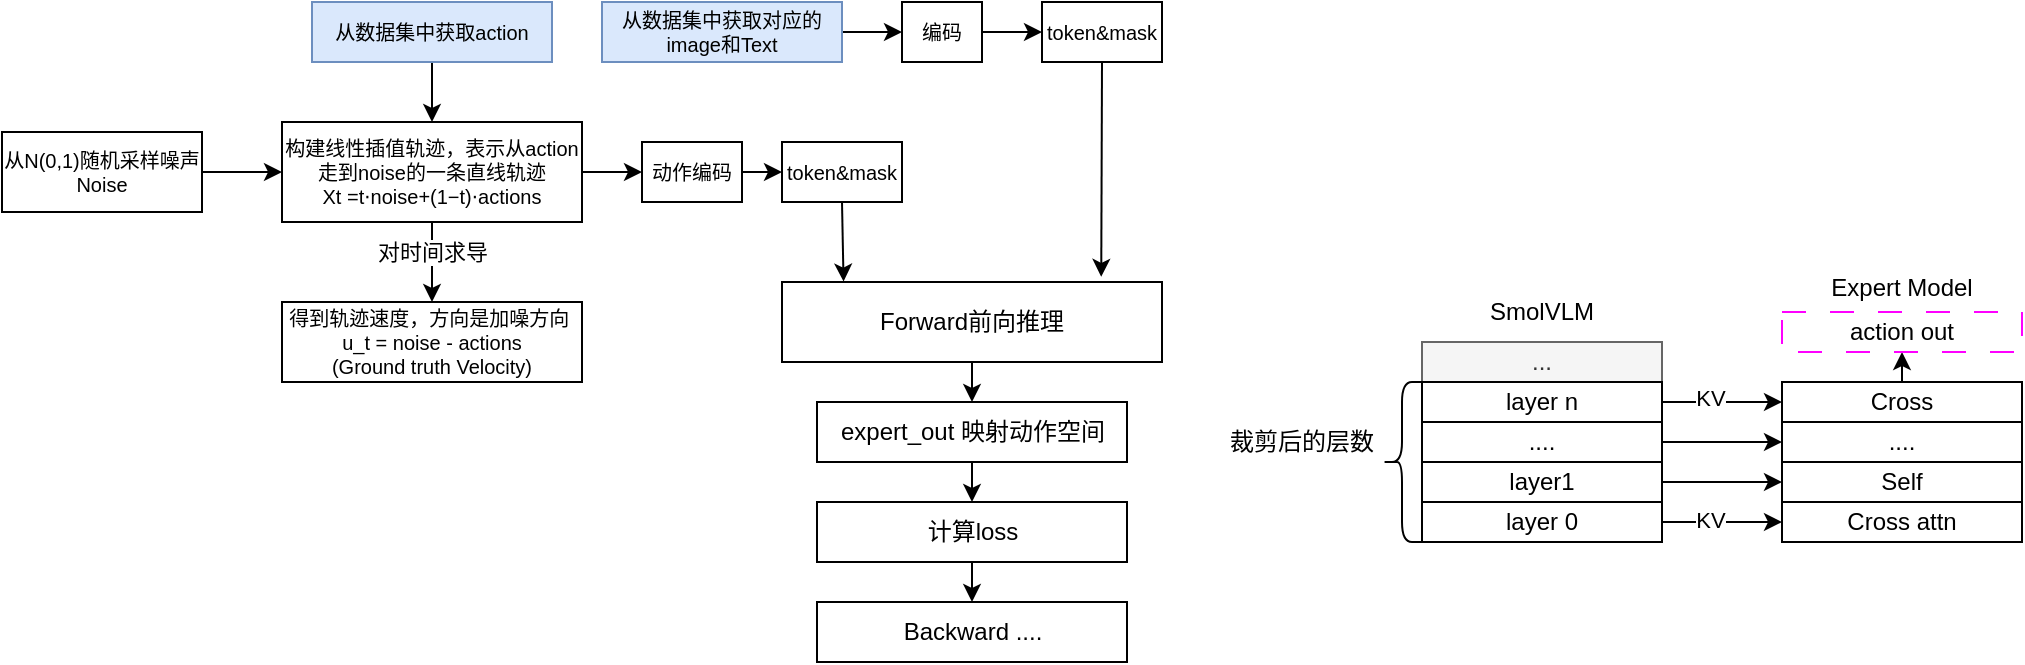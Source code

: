 <mxfile version="28.1.0">
  <diagram name="第 1 页" id="QBfmjMHsHBRAcdPXaFrD">
    <mxGraphModel dx="485" dy="281" grid="1" gridSize="10" guides="1" tooltips="1" connect="1" arrows="1" fold="1" page="1" pageScale="1" pageWidth="827" pageHeight="1169" math="0" shadow="0">
      <root>
        <mxCell id="0" />
        <mxCell id="1" parent="0" />
        <mxCell id="l6EJtao8Zm6sJSQqBp27-3" value="" style="edgeStyle=orthogonalEdgeStyle;rounded=0;orthogonalLoop=1;jettySize=auto;html=1;fontSize=10;curved=1;" edge="1" parent="1" source="l6EJtao8Zm6sJSQqBp27-1" target="l6EJtao8Zm6sJSQqBp27-2">
          <mxGeometry relative="1" as="geometry" />
        </mxCell>
        <mxCell id="l6EJtao8Zm6sJSQqBp27-1" value="从N(0,1)随机采样噪声&lt;div&gt;Noise&lt;/div&gt;" style="rounded=0;whiteSpace=wrap;html=1;fontSize=10;" vertex="1" parent="1">
          <mxGeometry x="100" y="135" width="100" height="40" as="geometry" />
        </mxCell>
        <mxCell id="l6EJtao8Zm6sJSQqBp27-7" value="" style="edgeStyle=orthogonalEdgeStyle;curved=1;rounded=0;orthogonalLoop=1;jettySize=auto;html=1;" edge="1" parent="1" source="l6EJtao8Zm6sJSQqBp27-2" target="l6EJtao8Zm6sJSQqBp27-6">
          <mxGeometry relative="1" as="geometry" />
        </mxCell>
        <mxCell id="l6EJtao8Zm6sJSQqBp27-8" value="对时间求导" style="edgeLabel;html=1;align=center;verticalAlign=middle;resizable=0;points=[];" vertex="1" connectable="0" parent="l6EJtao8Zm6sJSQqBp27-7">
          <mxGeometry x="-0.26" y="-1" relative="1" as="geometry">
            <mxPoint x="1" as="offset" />
          </mxGeometry>
        </mxCell>
        <mxCell id="l6EJtao8Zm6sJSQqBp27-13" value="" style="edgeStyle=orthogonalEdgeStyle;curved=1;rounded=0;orthogonalLoop=1;jettySize=auto;html=1;" edge="1" parent="1" source="l6EJtao8Zm6sJSQqBp27-2" target="l6EJtao8Zm6sJSQqBp27-12">
          <mxGeometry relative="1" as="geometry" />
        </mxCell>
        <mxCell id="l6EJtao8Zm6sJSQqBp27-2" value="&lt;div&gt;&lt;div&gt;&lt;span style=&quot;background-color: transparent; color: light-dark(rgb(0, 0, 0), rgb(255, 255, 255));&quot;&gt;构建线性插值轨迹，表示从action走到noise的一条直线轨迹&lt;br&gt;Xt&amp;nbsp;&lt;/span&gt;&lt;span style=&quot;background-color: transparent; color: light-dark(rgb(0, 0, 0), rgb(255, 255, 255));&quot;&gt;=t⋅noise+(1−t)⋅actions&lt;/span&gt;&lt;/div&gt;&lt;/div&gt;" style="rounded=0;whiteSpace=wrap;html=1;fontSize=10;" vertex="1" parent="1">
          <mxGeometry x="240" y="130" width="150" height="50" as="geometry" />
        </mxCell>
        <mxCell id="l6EJtao8Zm6sJSQqBp27-5" style="edgeStyle=orthogonalEdgeStyle;rounded=0;orthogonalLoop=1;jettySize=auto;html=1;exitX=0.5;exitY=1;exitDx=0;exitDy=0;entryX=0.5;entryY=0;entryDx=0;entryDy=0;fontSize=10;curved=1;" edge="1" parent="1" source="l6EJtao8Zm6sJSQqBp27-4" target="l6EJtao8Zm6sJSQqBp27-2">
          <mxGeometry relative="1" as="geometry" />
        </mxCell>
        <mxCell id="l6EJtao8Zm6sJSQqBp27-4" value="从数据集中获取action" style="rounded=0;whiteSpace=wrap;html=1;fontSize=10;fillColor=#dae8fc;strokeColor=#6c8ebf;" vertex="1" parent="1">
          <mxGeometry x="255" y="70" width="120" height="30" as="geometry" />
        </mxCell>
        <mxCell id="l6EJtao8Zm6sJSQqBp27-6" value="得到轨迹速度，方向是加噪方向&amp;nbsp;&lt;div&gt;u_t = noise - actions&lt;br&gt;(Ground truth Velocity)&lt;/div&gt;" style="rounded=0;whiteSpace=wrap;html=1;fontSize=10;" vertex="1" parent="1">
          <mxGeometry x="240" y="220" width="150" height="40" as="geometry" />
        </mxCell>
        <mxCell id="l6EJtao8Zm6sJSQqBp27-11" value="" style="edgeStyle=orthogonalEdgeStyle;curved=1;rounded=0;orthogonalLoop=1;jettySize=auto;html=1;" edge="1" parent="1" source="l6EJtao8Zm6sJSQqBp27-9" target="l6EJtao8Zm6sJSQqBp27-10">
          <mxGeometry relative="1" as="geometry" />
        </mxCell>
        <mxCell id="l6EJtao8Zm6sJSQqBp27-9" value="从数据集中获取对应的image和Text" style="rounded=0;whiteSpace=wrap;html=1;fontSize=10;fillColor=#dae8fc;strokeColor=#6c8ebf;" vertex="1" parent="1">
          <mxGeometry x="400" y="70" width="120" height="30" as="geometry" />
        </mxCell>
        <mxCell id="l6EJtao8Zm6sJSQqBp27-15" value="" style="edgeStyle=orthogonalEdgeStyle;curved=1;rounded=0;orthogonalLoop=1;jettySize=auto;html=1;" edge="1" parent="1" source="l6EJtao8Zm6sJSQqBp27-10" target="l6EJtao8Zm6sJSQqBp27-14">
          <mxGeometry relative="1" as="geometry" />
        </mxCell>
        <mxCell id="l6EJtao8Zm6sJSQqBp27-10" value="编码" style="rounded=0;whiteSpace=wrap;html=1;fontSize=10;" vertex="1" parent="1">
          <mxGeometry x="550" y="70" width="40" height="30" as="geometry" />
        </mxCell>
        <mxCell id="l6EJtao8Zm6sJSQqBp27-17" style="edgeStyle=orthogonalEdgeStyle;curved=1;rounded=0;orthogonalLoop=1;jettySize=auto;html=1;exitX=1;exitY=0.5;exitDx=0;exitDy=0;entryX=0;entryY=0.5;entryDx=0;entryDy=0;" edge="1" parent="1" source="l6EJtao8Zm6sJSQqBp27-12" target="l6EJtao8Zm6sJSQqBp27-16">
          <mxGeometry relative="1" as="geometry" />
        </mxCell>
        <mxCell id="l6EJtao8Zm6sJSQqBp27-12" value="动作编码" style="rounded=0;whiteSpace=wrap;html=1;fontSize=10;" vertex="1" parent="1">
          <mxGeometry x="420" y="140" width="50" height="30" as="geometry" />
        </mxCell>
        <mxCell id="l6EJtao8Zm6sJSQqBp27-14" value="token&amp;amp;mask" style="rounded=0;whiteSpace=wrap;html=1;fontSize=10;" vertex="1" parent="1">
          <mxGeometry x="620" y="70" width="60" height="30" as="geometry" />
        </mxCell>
        <mxCell id="l6EJtao8Zm6sJSQqBp27-16" value="token&amp;amp;mask" style="rounded=0;whiteSpace=wrap;html=1;fontSize=10;" vertex="1" parent="1">
          <mxGeometry x="490" y="140" width="60" height="30" as="geometry" />
        </mxCell>
        <mxCell id="l6EJtao8Zm6sJSQqBp27-22" value="" style="edgeStyle=orthogonalEdgeStyle;curved=1;rounded=0;orthogonalLoop=1;jettySize=auto;html=1;" edge="1" parent="1" source="l6EJtao8Zm6sJSQqBp27-18" target="l6EJtao8Zm6sJSQqBp27-21">
          <mxGeometry relative="1" as="geometry" />
        </mxCell>
        <mxCell id="l6EJtao8Zm6sJSQqBp27-18" value="Forward前向推理" style="rounded=0;whiteSpace=wrap;html=1;" vertex="1" parent="1">
          <mxGeometry x="490" y="210" width="190" height="40" as="geometry" />
        </mxCell>
        <mxCell id="l6EJtao8Zm6sJSQqBp27-19" style="edgeStyle=orthogonalEdgeStyle;curved=1;rounded=0;orthogonalLoop=1;jettySize=auto;html=1;exitX=0.5;exitY=1;exitDx=0;exitDy=0;entryX=0.162;entryY=-0.005;entryDx=0;entryDy=0;entryPerimeter=0;" edge="1" parent="1" source="l6EJtao8Zm6sJSQqBp27-16" target="l6EJtao8Zm6sJSQqBp27-18">
          <mxGeometry relative="1" as="geometry" />
        </mxCell>
        <mxCell id="l6EJtao8Zm6sJSQqBp27-20" style="edgeStyle=orthogonalEdgeStyle;curved=1;rounded=0;orthogonalLoop=1;jettySize=auto;html=1;exitX=0.5;exitY=1;exitDx=0;exitDy=0;entryX=0.84;entryY=-0.065;entryDx=0;entryDy=0;entryPerimeter=0;" edge="1" parent="1" source="l6EJtao8Zm6sJSQqBp27-14" target="l6EJtao8Zm6sJSQqBp27-18">
          <mxGeometry relative="1" as="geometry" />
        </mxCell>
        <mxCell id="l6EJtao8Zm6sJSQqBp27-24" value="" style="edgeStyle=orthogonalEdgeStyle;curved=1;rounded=0;orthogonalLoop=1;jettySize=auto;html=1;" edge="1" parent="1" source="l6EJtao8Zm6sJSQqBp27-21" target="l6EJtao8Zm6sJSQqBp27-23">
          <mxGeometry relative="1" as="geometry" />
        </mxCell>
        <mxCell id="l6EJtao8Zm6sJSQqBp27-21" value="expert_out 映射动作空间" style="whiteSpace=wrap;html=1;rounded=0;" vertex="1" parent="1">
          <mxGeometry x="507.5" y="270" width="155" height="30" as="geometry" />
        </mxCell>
        <mxCell id="l6EJtao8Zm6sJSQqBp27-53" value="" style="edgeStyle=orthogonalEdgeStyle;curved=1;rounded=0;orthogonalLoop=1;jettySize=auto;html=1;" edge="1" parent="1" source="l6EJtao8Zm6sJSQqBp27-23" target="l6EJtao8Zm6sJSQqBp27-52">
          <mxGeometry relative="1" as="geometry" />
        </mxCell>
        <mxCell id="l6EJtao8Zm6sJSQqBp27-23" value="计算loss" style="whiteSpace=wrap;html=1;rounded=0;" vertex="1" parent="1">
          <mxGeometry x="507.5" y="320" width="155" height="30" as="geometry" />
        </mxCell>
        <mxCell id="l6EJtao8Zm6sJSQqBp27-25" value="..." style="rounded=0;whiteSpace=wrap;html=1;fillColor=#f5f5f5;fontColor=#333333;strokeColor=#666666;" vertex="1" parent="1">
          <mxGeometry x="810" y="240" width="120" height="20" as="geometry" />
        </mxCell>
        <mxCell id="l6EJtao8Zm6sJSQqBp27-42" style="edgeStyle=orthogonalEdgeStyle;curved=1;rounded=0;orthogonalLoop=1;jettySize=auto;html=1;exitX=1;exitY=0.5;exitDx=0;exitDy=0;entryX=0;entryY=0.5;entryDx=0;entryDy=0;" edge="1" parent="1" source="l6EJtao8Zm6sJSQqBp27-26" target="l6EJtao8Zm6sJSQqBp27-34">
          <mxGeometry relative="1" as="geometry" />
        </mxCell>
        <mxCell id="l6EJtao8Zm6sJSQqBp27-43" value="KV" style="edgeLabel;html=1;align=center;verticalAlign=middle;resizable=0;points=[];" vertex="1" connectable="0" parent="l6EJtao8Zm6sJSQqBp27-42">
          <mxGeometry x="-0.206" y="2" relative="1" as="geometry">
            <mxPoint as="offset" />
          </mxGeometry>
        </mxCell>
        <mxCell id="l6EJtao8Zm6sJSQqBp27-26" value="layer n" style="rounded=0;whiteSpace=wrap;html=1;" vertex="1" parent="1">
          <mxGeometry x="810" y="260" width="120" height="20" as="geometry" />
        </mxCell>
        <mxCell id="l6EJtao8Zm6sJSQqBp27-41" style="edgeStyle=orthogonalEdgeStyle;curved=1;rounded=0;orthogonalLoop=1;jettySize=auto;html=1;exitX=1;exitY=0.5;exitDx=0;exitDy=0;entryX=0;entryY=0.5;entryDx=0;entryDy=0;" edge="1" parent="1" source="l6EJtao8Zm6sJSQqBp27-27" target="l6EJtao8Zm6sJSQqBp27-35">
          <mxGeometry relative="1" as="geometry" />
        </mxCell>
        <mxCell id="l6EJtao8Zm6sJSQqBp27-27" value="...." style="rounded=0;whiteSpace=wrap;html=1;" vertex="1" parent="1">
          <mxGeometry x="810" y="280" width="120" height="20" as="geometry" />
        </mxCell>
        <mxCell id="l6EJtao8Zm6sJSQqBp27-40" style="edgeStyle=orthogonalEdgeStyle;curved=1;rounded=0;orthogonalLoop=1;jettySize=auto;html=1;exitX=1;exitY=0.5;exitDx=0;exitDy=0;entryX=0;entryY=0.5;entryDx=0;entryDy=0;" edge="1" parent="1" source="l6EJtao8Zm6sJSQqBp27-28" target="l6EJtao8Zm6sJSQqBp27-36">
          <mxGeometry relative="1" as="geometry" />
        </mxCell>
        <mxCell id="l6EJtao8Zm6sJSQqBp27-28" value="layer1" style="rounded=0;whiteSpace=wrap;html=1;" vertex="1" parent="1">
          <mxGeometry x="810" y="300" width="120" height="20" as="geometry" />
        </mxCell>
        <mxCell id="l6EJtao8Zm6sJSQqBp27-39" style="edgeStyle=orthogonalEdgeStyle;curved=1;rounded=0;orthogonalLoop=1;jettySize=auto;html=1;exitX=1;exitY=0.5;exitDx=0;exitDy=0;entryX=0;entryY=0.5;entryDx=0;entryDy=0;" edge="1" parent="1" source="l6EJtao8Zm6sJSQqBp27-29" target="l6EJtao8Zm6sJSQqBp27-37">
          <mxGeometry relative="1" as="geometry" />
        </mxCell>
        <mxCell id="l6EJtao8Zm6sJSQqBp27-45" value="KV" style="edgeLabel;html=1;align=center;verticalAlign=middle;resizable=0;points=[];" vertex="1" connectable="0" parent="l6EJtao8Zm6sJSQqBp27-39">
          <mxGeometry x="-0.206" y="1" relative="1" as="geometry">
            <mxPoint as="offset" />
          </mxGeometry>
        </mxCell>
        <mxCell id="l6EJtao8Zm6sJSQqBp27-29" value="layer 0" style="rounded=0;whiteSpace=wrap;html=1;" vertex="1" parent="1">
          <mxGeometry x="810" y="320" width="120" height="20" as="geometry" />
        </mxCell>
        <mxCell id="l6EJtao8Zm6sJSQqBp27-30" value="SmolVLM" style="text;strokeColor=none;align=center;fillColor=none;html=1;verticalAlign=middle;whiteSpace=wrap;rounded=0;" vertex="1" parent="1">
          <mxGeometry x="840" y="210" width="60" height="30" as="geometry" />
        </mxCell>
        <mxCell id="l6EJtao8Zm6sJSQqBp27-31" value="" style="shape=curlyBracket;whiteSpace=wrap;html=1;rounded=1;labelPosition=left;verticalLabelPosition=middle;align=right;verticalAlign=middle;" vertex="1" parent="1">
          <mxGeometry x="790" y="260" width="20" height="80" as="geometry" />
        </mxCell>
        <mxCell id="l6EJtao8Zm6sJSQqBp27-32" value="裁剪后的层数" style="text;strokeColor=none;align=center;fillColor=none;html=1;verticalAlign=middle;whiteSpace=wrap;rounded=0;" vertex="1" parent="1">
          <mxGeometry x="710" y="275" width="80" height="30" as="geometry" />
        </mxCell>
        <mxCell id="l6EJtao8Zm6sJSQqBp27-51" value="" style="edgeStyle=orthogonalEdgeStyle;curved=1;rounded=0;orthogonalLoop=1;jettySize=auto;html=1;" edge="1" parent="1" source="l6EJtao8Zm6sJSQqBp27-34" target="l6EJtao8Zm6sJSQqBp27-50">
          <mxGeometry relative="1" as="geometry" />
        </mxCell>
        <mxCell id="l6EJtao8Zm6sJSQqBp27-34" value="Cross" style="rounded=0;whiteSpace=wrap;html=1;" vertex="1" parent="1">
          <mxGeometry x="990" y="260" width="120" height="20" as="geometry" />
        </mxCell>
        <mxCell id="l6EJtao8Zm6sJSQqBp27-35" value="...." style="rounded=0;whiteSpace=wrap;html=1;" vertex="1" parent="1">
          <mxGeometry x="990" y="280" width="120" height="20" as="geometry" />
        </mxCell>
        <mxCell id="l6EJtao8Zm6sJSQqBp27-36" value="Self" style="rounded=0;whiteSpace=wrap;html=1;" vertex="1" parent="1">
          <mxGeometry x="990" y="300" width="120" height="20" as="geometry" />
        </mxCell>
        <mxCell id="l6EJtao8Zm6sJSQqBp27-37" value="Cross attn" style="rounded=0;whiteSpace=wrap;html=1;" vertex="1" parent="1">
          <mxGeometry x="990" y="320" width="120" height="20" as="geometry" />
        </mxCell>
        <mxCell id="l6EJtao8Zm6sJSQqBp27-38" value="Expert Model" style="text;strokeColor=none;align=center;fillColor=none;html=1;verticalAlign=middle;whiteSpace=wrap;rounded=0;" vertex="1" parent="1">
          <mxGeometry x="1010" y="205" width="80" height="15" as="geometry" />
        </mxCell>
        <mxCell id="l6EJtao8Zm6sJSQqBp27-50" value="action out" style="rounded=0;whiteSpace=wrap;html=1;dashed=1;dashPattern=12 12;strokeColor=#FF00FF;" vertex="1" parent="1">
          <mxGeometry x="990" y="225" width="120" height="20" as="geometry" />
        </mxCell>
        <mxCell id="l6EJtao8Zm6sJSQqBp27-52" value="Backward ...." style="whiteSpace=wrap;html=1;rounded=0;" vertex="1" parent="1">
          <mxGeometry x="507.5" y="370" width="155" height="30" as="geometry" />
        </mxCell>
      </root>
    </mxGraphModel>
  </diagram>
</mxfile>
